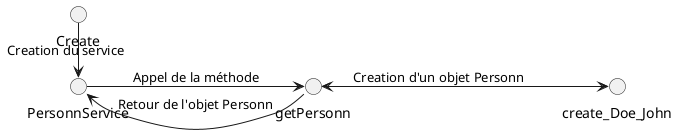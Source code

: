 @startuml
left to right direction

circle Create
circle PersonnService
circle getPersonn
circle create_Doe_John
Create -> PersonnService : "Creation du service"
PersonnService --> getPersonn : "Appel de la méthode"
getPersonn <--> create_Doe_John : "Creation d'un objet Personn"
getPersonn --> PersonnService : "Retour de l'objet Personn"

@enduml
